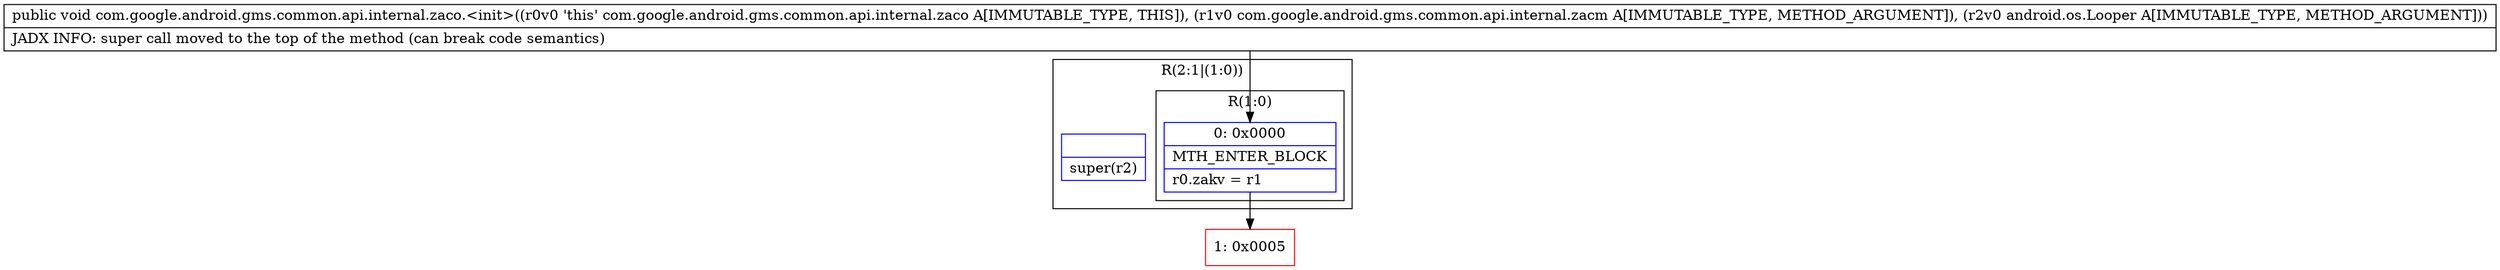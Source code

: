digraph "CFG forcom.google.android.gms.common.api.internal.zaco.\<init\>(Lcom\/google\/android\/gms\/common\/api\/internal\/zacm;Landroid\/os\/Looper;)V" {
subgraph cluster_Region_906695412 {
label = "R(2:1|(1:0))";
node [shape=record,color=blue];
Node_InsnContainer_247014380 [shape=record,label="{|super(r2)\l}"];
subgraph cluster_Region_1401976975 {
label = "R(1:0)";
node [shape=record,color=blue];
Node_0 [shape=record,label="{0\:\ 0x0000|MTH_ENTER_BLOCK\l|r0.zakv = r1\l}"];
}
}
Node_1 [shape=record,color=red,label="{1\:\ 0x0005}"];
MethodNode[shape=record,label="{public void com.google.android.gms.common.api.internal.zaco.\<init\>((r0v0 'this' com.google.android.gms.common.api.internal.zaco A[IMMUTABLE_TYPE, THIS]), (r1v0 com.google.android.gms.common.api.internal.zacm A[IMMUTABLE_TYPE, METHOD_ARGUMENT]), (r2v0 android.os.Looper A[IMMUTABLE_TYPE, METHOD_ARGUMENT]))  | JADX INFO: super call moved to the top of the method (can break code semantics)\l}"];
MethodNode -> Node_0;
Node_0 -> Node_1;
}

